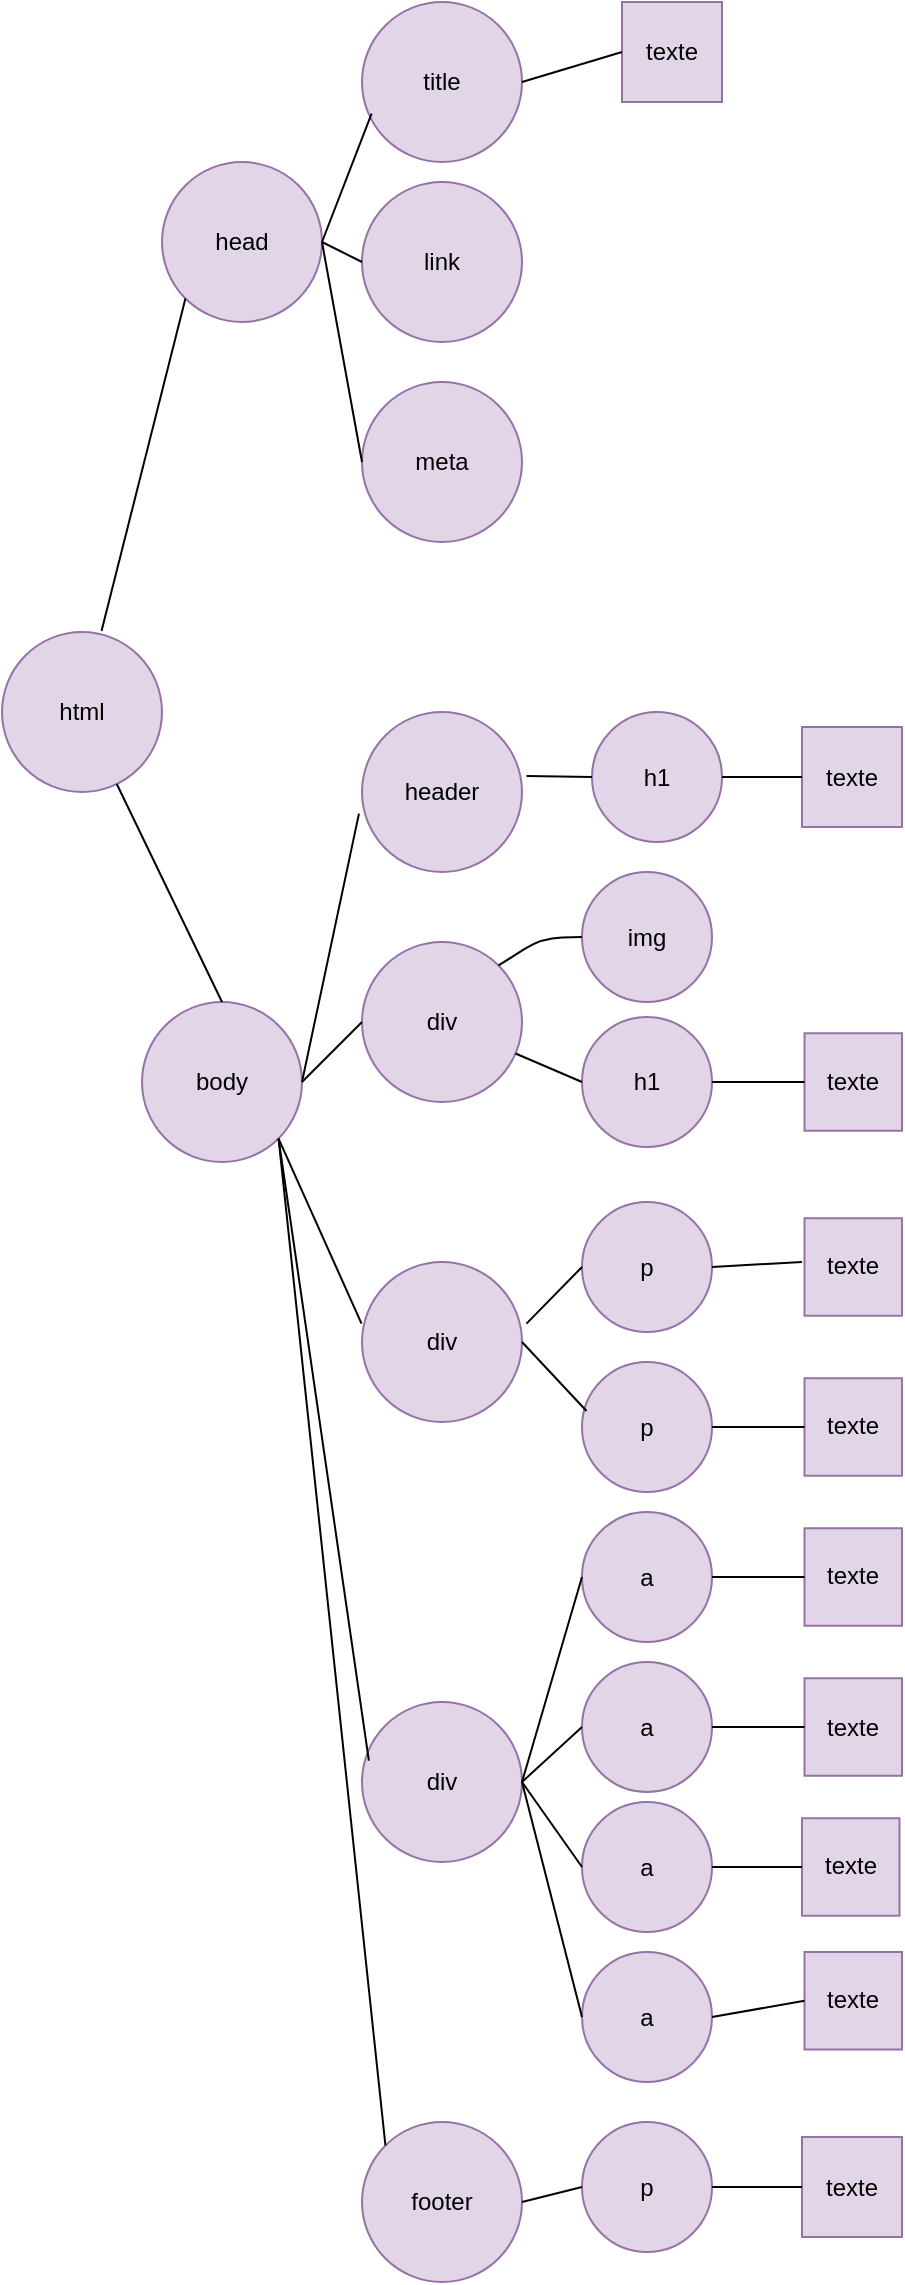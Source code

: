 <mxfile version="14.4.2"><diagram id="gYORF6ZWE_wR1nNC5yQl" name="Page-1"><mxGraphModel dx="700" dy="1030" grid="1" gridSize="10" guides="1" tooltips="1" connect="1" arrows="1" fold="1" page="1" pageScale="1" pageWidth="1100" pageHeight="850" math="0" shadow="0"><root><mxCell id="0"/><mxCell id="1" parent="0"/><mxCell id="XE9iukdoaNi7t61hyQEc-1" value="html" style="ellipse;whiteSpace=wrap;html=1;fillColor=#e1d5e7;strokeColor=#9673a6;" vertex="1" parent="1"><mxGeometry x="20" y="345" width="80" height="80" as="geometry"/></mxCell><mxCell id="XE9iukdoaNi7t61hyQEc-2" value="head" style="ellipse;whiteSpace=wrap;html=1;fillColor=#e1d5e7;strokeColor=#9673a6;" vertex="1" parent="1"><mxGeometry x="100" y="110" width="80" height="80" as="geometry"/></mxCell><mxCell id="XE9iukdoaNi7t61hyQEc-3" value="body" style="ellipse;whiteSpace=wrap;html=1;fillColor=#e1d5e7;strokeColor=#9673a6;" vertex="1" parent="1"><mxGeometry x="90" y="530" width="80" height="80" as="geometry"/></mxCell><mxCell id="XE9iukdoaNi7t61hyQEc-4" value="title" style="ellipse;whiteSpace=wrap;html=1;fillColor=#e1d5e7;strokeColor=#9673a6;" vertex="1" parent="1"><mxGeometry x="200" y="30" width="80" height="80" as="geometry"/></mxCell><mxCell id="XE9iukdoaNi7t61hyQEc-5" value="link" style="ellipse;whiteSpace=wrap;html=1;fillColor=#e1d5e7;strokeColor=#9673a6;" vertex="1" parent="1"><mxGeometry x="200" y="120" width="80" height="80" as="geometry"/></mxCell><mxCell id="XE9iukdoaNi7t61hyQEc-6" value="meta" style="ellipse;whiteSpace=wrap;html=1;fillColor=#e1d5e7;strokeColor=#9673a6;" vertex="1" parent="1"><mxGeometry x="200" y="220" width="80" height="80" as="geometry"/></mxCell><mxCell id="XE9iukdoaNi7t61hyQEc-7" value="texte" style="whiteSpace=wrap;html=1;aspect=fixed;fillColor=#e1d5e7;strokeColor=#9673a6;" vertex="1" parent="1"><mxGeometry x="330" y="30" width="50" height="50" as="geometry"/></mxCell><mxCell id="XE9iukdoaNi7t61hyQEc-8" value="header" style="ellipse;whiteSpace=wrap;html=1;fillColor=#e1d5e7;strokeColor=#9673a6;" vertex="1" parent="1"><mxGeometry x="200" y="385" width="80" height="80" as="geometry"/></mxCell><mxCell id="XE9iukdoaNi7t61hyQEc-9" value="h1" style="ellipse;whiteSpace=wrap;html=1;fillColor=#e1d5e7;strokeColor=#9673a6;" vertex="1" parent="1"><mxGeometry x="315" y="385" width="65" height="65" as="geometry"/></mxCell><mxCell id="XE9iukdoaNi7t61hyQEc-11" value="texte" style="whiteSpace=wrap;html=1;aspect=fixed;fillColor=#e1d5e7;strokeColor=#9673a6;" vertex="1" parent="1"><mxGeometry x="420" y="392.5" width="50" height="50" as="geometry"/></mxCell><mxCell id="XE9iukdoaNi7t61hyQEc-12" value="footer" style="ellipse;whiteSpace=wrap;html=1;fillColor=#e1d5e7;strokeColor=#9673a6;" vertex="1" parent="1"><mxGeometry x="200" y="1090" width="80" height="80" as="geometry"/></mxCell><mxCell id="XE9iukdoaNi7t61hyQEc-13" value="p" style="ellipse;whiteSpace=wrap;html=1;fillColor=#e1d5e7;strokeColor=#9673a6;" vertex="1" parent="1"><mxGeometry x="310" y="1090" width="65" height="65" as="geometry"/></mxCell><mxCell id="XE9iukdoaNi7t61hyQEc-15" value="texte" style="whiteSpace=wrap;html=1;aspect=fixed;fillColor=#e1d5e7;strokeColor=#9673a6;" vertex="1" parent="1"><mxGeometry x="420" y="1097.5" width="50" height="50" as="geometry"/></mxCell><mxCell id="XE9iukdoaNi7t61hyQEc-16" value="div" style="ellipse;whiteSpace=wrap;html=1;fillColor=#e1d5e7;strokeColor=#9673a6;" vertex="1" parent="1"><mxGeometry x="200" y="500" width="80" height="80" as="geometry"/></mxCell><mxCell id="XE9iukdoaNi7t61hyQEc-17" value="div" style="ellipse;whiteSpace=wrap;html=1;fillColor=#e1d5e7;strokeColor=#9673a6;" vertex="1" parent="1"><mxGeometry x="200" y="660" width="80" height="80" as="geometry"/></mxCell><mxCell id="XE9iukdoaNi7t61hyQEc-18" value="div" style="ellipse;whiteSpace=wrap;html=1;fillColor=#e1d5e7;strokeColor=#9673a6;" vertex="1" parent="1"><mxGeometry x="200" y="880" width="80" height="80" as="geometry"/></mxCell><mxCell id="XE9iukdoaNi7t61hyQEc-19" value="img" style="ellipse;whiteSpace=wrap;html=1;fillColor=#e1d5e7;strokeColor=#9673a6;" vertex="1" parent="1"><mxGeometry x="310" y="465" width="65" height="65" as="geometry"/></mxCell><mxCell id="XE9iukdoaNi7t61hyQEc-20" value="h1" style="ellipse;whiteSpace=wrap;html=1;fillColor=#e1d5e7;strokeColor=#9673a6;" vertex="1" parent="1"><mxGeometry x="310" y="537.5" width="65" height="65" as="geometry"/></mxCell><mxCell id="XE9iukdoaNi7t61hyQEc-21" value="texte" style="whiteSpace=wrap;html=1;aspect=fixed;fillColor=#e1d5e7;strokeColor=#9673a6;" vertex="1" parent="1"><mxGeometry x="421.25" y="545.63" width="48.75" height="48.75" as="geometry"/></mxCell><mxCell id="XE9iukdoaNi7t61hyQEc-22" value="p" style="ellipse;whiteSpace=wrap;html=1;fillColor=#e1d5e7;strokeColor=#9673a6;" vertex="1" parent="1"><mxGeometry x="310" y="630" width="65" height="65" as="geometry"/></mxCell><mxCell id="XE9iukdoaNi7t61hyQEc-23" value="p" style="ellipse;whiteSpace=wrap;html=1;fillColor=#e1d5e7;strokeColor=#9673a6;" vertex="1" parent="1"><mxGeometry x="310" y="710" width="65" height="65" as="geometry"/></mxCell><mxCell id="XE9iukdoaNi7t61hyQEc-24" value="texte" style="whiteSpace=wrap;html=1;aspect=fixed;fillColor=#e1d5e7;strokeColor=#9673a6;" vertex="1" parent="1"><mxGeometry x="421.25" y="638.12" width="48.75" height="48.75" as="geometry"/></mxCell><mxCell id="XE9iukdoaNi7t61hyQEc-25" value="texte" style="whiteSpace=wrap;html=1;aspect=fixed;fillColor=#e1d5e7;strokeColor=#9673a6;" vertex="1" parent="1"><mxGeometry x="421.25" y="718.12" width="48.75" height="48.75" as="geometry"/></mxCell><mxCell id="XE9iukdoaNi7t61hyQEc-26" value="a" style="ellipse;whiteSpace=wrap;html=1;fillColor=#e1d5e7;strokeColor=#9673a6;" vertex="1" parent="1"><mxGeometry x="310" y="785" width="65" height="65" as="geometry"/></mxCell><mxCell id="XE9iukdoaNi7t61hyQEc-27" value="a" style="ellipse;whiteSpace=wrap;html=1;fillColor=#e1d5e7;strokeColor=#9673a6;" vertex="1" parent="1"><mxGeometry x="310" y="860" width="65" height="65" as="geometry"/></mxCell><mxCell id="XE9iukdoaNi7t61hyQEc-28" value="a" style="ellipse;whiteSpace=wrap;html=1;fillColor=#e1d5e7;strokeColor=#9673a6;" vertex="1" parent="1"><mxGeometry x="310" y="930" width="65" height="65" as="geometry"/></mxCell><mxCell id="XE9iukdoaNi7t61hyQEc-29" value="a" style="ellipse;whiteSpace=wrap;html=1;fillColor=#e1d5e7;strokeColor=#9673a6;" vertex="1" parent="1"><mxGeometry x="310" y="1005" width="65" height="65" as="geometry"/></mxCell><mxCell id="XE9iukdoaNi7t61hyQEc-30" value="texte" style="whiteSpace=wrap;html=1;aspect=fixed;fillColor=#e1d5e7;strokeColor=#9673a6;" vertex="1" parent="1"><mxGeometry x="421.25" y="793.12" width="48.75" height="48.75" as="geometry"/></mxCell><mxCell id="XE9iukdoaNi7t61hyQEc-31" value="texte" style="whiteSpace=wrap;html=1;aspect=fixed;fillColor=#e1d5e7;strokeColor=#9673a6;" vertex="1" parent="1"><mxGeometry x="421.25" y="868.13" width="48.75" height="48.75" as="geometry"/></mxCell><mxCell id="XE9iukdoaNi7t61hyQEc-32" value="texte" style="whiteSpace=wrap;html=1;aspect=fixed;fillColor=#e1d5e7;strokeColor=#9673a6;" vertex="1" parent="1"><mxGeometry x="420" y="938.12" width="48.75" height="48.75" as="geometry"/></mxCell><mxCell id="XE9iukdoaNi7t61hyQEc-33" value="texte" style="whiteSpace=wrap;html=1;aspect=fixed;fillColor=#e1d5e7;strokeColor=#9673a6;" vertex="1" parent="1"><mxGeometry x="421.25" y="1005" width="48.75" height="48.75" as="geometry"/></mxCell><mxCell id="XE9iukdoaNi7t61hyQEc-34" value="" style="endArrow=none;html=1;exitX=0.06;exitY=0.697;exitDx=0;exitDy=0;exitPerimeter=0;" edge="1" parent="1" source="XE9iukdoaNi7t61hyQEc-4"><mxGeometry width="50" height="50" relative="1" as="geometry"><mxPoint x="130" y="420" as="sourcePoint"/><mxPoint x="180" y="150" as="targetPoint"/></mxGeometry></mxCell><mxCell id="XE9iukdoaNi7t61hyQEc-35" value="" style="endArrow=none;html=1;entryX=1;entryY=0.5;entryDx=0;entryDy=0;exitX=0;exitY=0.5;exitDx=0;exitDy=0;" edge="1" parent="1" source="XE9iukdoaNi7t61hyQEc-5" target="XE9iukdoaNi7t61hyQEc-2"><mxGeometry width="50" height="50" relative="1" as="geometry"><mxPoint x="214.8" y="95.76" as="sourcePoint"/><mxPoint x="193.52" y="150.8" as="targetPoint"/></mxGeometry></mxCell><mxCell id="XE9iukdoaNi7t61hyQEc-36" value="" style="endArrow=none;html=1;exitX=0;exitY=0.5;exitDx=0;exitDy=0;entryX=1;entryY=0.5;entryDx=0;entryDy=0;" edge="1" parent="1" source="XE9iukdoaNi7t61hyQEc-6" target="XE9iukdoaNi7t61hyQEc-2"><mxGeometry width="50" height="50" relative="1" as="geometry"><mxPoint x="224.8" y="105.76" as="sourcePoint"/><mxPoint x="203.52" y="160.8" as="targetPoint"/></mxGeometry></mxCell><mxCell id="XE9iukdoaNi7t61hyQEc-37" value="" style="endArrow=none;html=1;exitX=1;exitY=0.5;exitDx=0;exitDy=0;entryX=0;entryY=0.5;entryDx=0;entryDy=0;" edge="1" parent="1" source="XE9iukdoaNi7t61hyQEc-4" target="XE9iukdoaNi7t61hyQEc-7"><mxGeometry width="50" height="50" relative="1" as="geometry"><mxPoint x="280" y="120" as="sourcePoint"/><mxPoint x="330" y="70" as="targetPoint"/></mxGeometry></mxCell><mxCell id="XE9iukdoaNi7t61hyQEc-38" value="" style="endArrow=none;html=1;entryX=0;entryY=1;entryDx=0;entryDy=0;exitX=0.622;exitY=-0.006;exitDx=0;exitDy=0;exitPerimeter=0;" edge="1" parent="1" source="XE9iukdoaNi7t61hyQEc-1" target="XE9iukdoaNi7t61hyQEc-2"><mxGeometry width="50" height="50" relative="1" as="geometry"><mxPoint x="130" y="550" as="sourcePoint"/><mxPoint x="180" y="500" as="targetPoint"/></mxGeometry></mxCell><mxCell id="XE9iukdoaNi7t61hyQEc-40" value="" style="endArrow=none;html=1;entryX=0.5;entryY=0;entryDx=0;entryDy=0;" edge="1" parent="1" source="XE9iukdoaNi7t61hyQEc-1" target="XE9iukdoaNi7t61hyQEc-3"><mxGeometry width="50" height="50" relative="1" as="geometry"><mxPoint x="110" y="395" as="sourcePoint"/><mxPoint x="210" y="435" as="targetPoint"/></mxGeometry></mxCell><mxCell id="XE9iukdoaNi7t61hyQEc-41" value="" style="endArrow=none;html=1;entryX=-0.019;entryY=0.635;entryDx=0;entryDy=0;exitX=1;exitY=0.5;exitDx=0;exitDy=0;entryPerimeter=0;" edge="1" parent="1" source="XE9iukdoaNi7t61hyQEc-3" target="XE9iukdoaNi7t61hyQEc-8"><mxGeometry width="50" height="50" relative="1" as="geometry"><mxPoint x="120" y="405" as="sourcePoint"/><mxPoint x="220" y="445" as="targetPoint"/></mxGeometry></mxCell><mxCell id="XE9iukdoaNi7t61hyQEc-42" value="" style="endArrow=none;html=1;entryX=0;entryY=0.5;entryDx=0;entryDy=0;exitX=1;exitY=0.5;exitDx=0;exitDy=0;" edge="1" parent="1" source="XE9iukdoaNi7t61hyQEc-3" target="XE9iukdoaNi7t61hyQEc-16"><mxGeometry width="50" height="50" relative="1" as="geometry"><mxPoint x="130" y="415" as="sourcePoint"/><mxPoint x="230" y="455" as="targetPoint"/></mxGeometry></mxCell><mxCell id="XE9iukdoaNi7t61hyQEc-43" value="" style="endArrow=none;html=1;entryX=-0.003;entryY=0.385;entryDx=0;entryDy=0;exitX=1;exitY=1;exitDx=0;exitDy=0;entryPerimeter=0;" edge="1" parent="1" source="XE9iukdoaNi7t61hyQEc-3" target="XE9iukdoaNi7t61hyQEc-17"><mxGeometry width="50" height="50" relative="1" as="geometry"><mxPoint x="140" y="425" as="sourcePoint"/><mxPoint x="240" y="465" as="targetPoint"/></mxGeometry></mxCell><mxCell id="XE9iukdoaNi7t61hyQEc-44" value="" style="endArrow=none;html=1;entryX=0.043;entryY=0.366;entryDx=0;entryDy=0;exitX=1;exitY=1;exitDx=0;exitDy=0;entryPerimeter=0;" edge="1" parent="1" source="XE9iukdoaNi7t61hyQEc-3" target="XE9iukdoaNi7t61hyQEc-18"><mxGeometry width="50" height="50" relative="1" as="geometry"><mxPoint x="150" y="435" as="sourcePoint"/><mxPoint x="250" y="475" as="targetPoint"/></mxGeometry></mxCell><mxCell id="XE9iukdoaNi7t61hyQEc-45" value="" style="endArrow=none;html=1;entryX=0;entryY=0;entryDx=0;entryDy=0;exitX=1;exitY=1;exitDx=0;exitDy=0;" edge="1" parent="1" source="XE9iukdoaNi7t61hyQEc-3" target="XE9iukdoaNi7t61hyQEc-12"><mxGeometry width="50" height="50" relative="1" as="geometry"><mxPoint x="160" y="445" as="sourcePoint"/><mxPoint x="260" y="485" as="targetPoint"/></mxGeometry></mxCell><mxCell id="XE9iukdoaNi7t61hyQEc-46" value="" style="endArrow=none;html=1;entryX=0;entryY=0.5;entryDx=0;entryDy=0;exitX=1.028;exitY=0.4;exitDx=0;exitDy=0;exitPerimeter=0;" edge="1" parent="1" source="XE9iukdoaNi7t61hyQEc-8" target="XE9iukdoaNi7t61hyQEc-9"><mxGeometry width="50" height="50" relative="1" as="geometry"><mxPoint x="280" y="400" as="sourcePoint"/><mxPoint x="330" y="350" as="targetPoint"/></mxGeometry></mxCell><mxCell id="XE9iukdoaNi7t61hyQEc-47" value="" style="endArrow=none;html=1;exitX=1;exitY=0;exitDx=0;exitDy=0;entryX=0;entryY=0.5;entryDx=0;entryDy=0;" edge="1" parent="1" source="XE9iukdoaNi7t61hyQEc-16" target="XE9iukdoaNi7t61hyQEc-19"><mxGeometry width="50" height="50" relative="1" as="geometry"><mxPoint x="292.24" y="427" as="sourcePoint"/><mxPoint x="325" y="428" as="targetPoint"/><Array as="points"><mxPoint x="290" y="498"/></Array></mxGeometry></mxCell><mxCell id="XE9iukdoaNi7t61hyQEc-49" value="" style="endArrow=none;html=1;entryX=0;entryY=0.5;entryDx=0;entryDy=0;" edge="1" parent="1" source="XE9iukdoaNi7t61hyQEc-16" target="XE9iukdoaNi7t61hyQEc-20"><mxGeometry width="50" height="50" relative="1" as="geometry"><mxPoint x="260" y="590" as="sourcePoint"/><mxPoint x="310" y="540" as="targetPoint"/></mxGeometry></mxCell><mxCell id="XE9iukdoaNi7t61hyQEc-50" value="" style="endArrow=none;html=1;entryX=0;entryY=0.5;entryDx=0;entryDy=0;exitX=1;exitY=0.5;exitDx=0;exitDy=0;" edge="1" parent="1" source="XE9iukdoaNi7t61hyQEc-20" target="XE9iukdoaNi7t61hyQEc-21"><mxGeometry width="50" height="50" relative="1" as="geometry"><mxPoint x="302.24" y="437" as="sourcePoint"/><mxPoint x="335" y="437.5" as="targetPoint"/></mxGeometry></mxCell><mxCell id="XE9iukdoaNi7t61hyQEc-51" value="" style="endArrow=none;html=1;entryX=0;entryY=0.5;entryDx=0;entryDy=0;exitX=1;exitY=0.5;exitDx=0;exitDy=0;" edge="1" parent="1" source="XE9iukdoaNi7t61hyQEc-9" target="XE9iukdoaNi7t61hyQEc-11"><mxGeometry width="50" height="50" relative="1" as="geometry"><mxPoint x="312.24" y="447" as="sourcePoint"/><mxPoint x="345" y="447.5" as="targetPoint"/></mxGeometry></mxCell><mxCell id="XE9iukdoaNi7t61hyQEc-52" value="" style="endArrow=none;html=1;exitX=1;exitY=0.5;exitDx=0;exitDy=0;" edge="1" parent="1" source="XE9iukdoaNi7t61hyQEc-22"><mxGeometry width="50" height="50" relative="1" as="geometry"><mxPoint x="370" y="710" as="sourcePoint"/><mxPoint x="420" y="660" as="targetPoint"/></mxGeometry></mxCell><mxCell id="XE9iukdoaNi7t61hyQEc-53" value="" style="endArrow=none;html=1;entryX=0;entryY=0.5;entryDx=0;entryDy=0;exitX=1;exitY=0.5;exitDx=0;exitDy=0;" edge="1" parent="1" source="XE9iukdoaNi7t61hyQEc-23" target="XE9iukdoaNi7t61hyQEc-25"><mxGeometry width="50" height="50" relative="1" as="geometry"><mxPoint x="322.24" y="457" as="sourcePoint"/><mxPoint x="355" y="457.5" as="targetPoint"/></mxGeometry></mxCell><mxCell id="XE9iukdoaNi7t61hyQEc-54" value="" style="endArrow=none;html=1;entryX=0;entryY=0.5;entryDx=0;entryDy=0;exitX=1.028;exitY=0.385;exitDx=0;exitDy=0;exitPerimeter=0;" edge="1" parent="1" source="XE9iukdoaNi7t61hyQEc-17" target="XE9iukdoaNi7t61hyQEc-22"><mxGeometry width="50" height="50" relative="1" as="geometry"><mxPoint x="270" y="730" as="sourcePoint"/><mxPoint x="320" y="680" as="targetPoint"/></mxGeometry></mxCell><mxCell id="XE9iukdoaNi7t61hyQEc-55" value="" style="endArrow=none;html=1;entryX=1;entryY=0.5;entryDx=0;entryDy=0;exitX=0.035;exitY=0.377;exitDx=0;exitDy=0;exitPerimeter=0;" edge="1" parent="1" source="XE9iukdoaNi7t61hyQEc-23" target="XE9iukdoaNi7t61hyQEc-17"><mxGeometry width="50" height="50" relative="1" as="geometry"><mxPoint x="270" y="750" as="sourcePoint"/><mxPoint x="320" y="700" as="targetPoint"/></mxGeometry></mxCell><mxCell id="XE9iukdoaNi7t61hyQEc-56" value="" style="endArrow=none;html=1;entryX=0;entryY=0.5;entryDx=0;entryDy=0;exitX=1;exitY=0.5;exitDx=0;exitDy=0;" edge="1" parent="1" source="XE9iukdoaNi7t61hyQEc-18" target="XE9iukdoaNi7t61hyQEc-26"><mxGeometry width="50" height="50" relative="1" as="geometry"><mxPoint x="230" y="860" as="sourcePoint"/><mxPoint x="280" y="810" as="targetPoint"/></mxGeometry></mxCell><mxCell id="XE9iukdoaNi7t61hyQEc-57" value="" style="endArrow=none;html=1;exitX=1;exitY=0.5;exitDx=0;exitDy=0;entryX=0;entryY=0.5;entryDx=0;entryDy=0;" edge="1" parent="1" source="XE9iukdoaNi7t61hyQEc-18" target="XE9iukdoaNi7t61hyQEc-27"><mxGeometry width="50" height="50" relative="1" as="geometry"><mxPoint x="270" y="970" as="sourcePoint"/><mxPoint x="320" y="920" as="targetPoint"/></mxGeometry></mxCell><mxCell id="XE9iukdoaNi7t61hyQEc-58" value="" style="endArrow=none;html=1;exitX=1;exitY=0.5;exitDx=0;exitDy=0;entryX=0;entryY=0.5;entryDx=0;entryDy=0;" edge="1" parent="1" source="XE9iukdoaNi7t61hyQEc-18" target="XE9iukdoaNi7t61hyQEc-28"><mxGeometry width="50" height="50" relative="1" as="geometry"><mxPoint x="280" y="1000" as="sourcePoint"/><mxPoint x="330" y="950" as="targetPoint"/></mxGeometry></mxCell><mxCell id="XE9iukdoaNi7t61hyQEc-59" value="" style="endArrow=none;html=1;entryX=1;entryY=0.5;entryDx=0;entryDy=0;exitX=0;exitY=0.5;exitDx=0;exitDy=0;" edge="1" parent="1" source="XE9iukdoaNi7t61hyQEc-29" target="XE9iukdoaNi7t61hyQEc-18"><mxGeometry width="50" height="50" relative="1" as="geometry"><mxPoint x="250" y="1040" as="sourcePoint"/><mxPoint x="300" y="990" as="targetPoint"/></mxGeometry></mxCell><mxCell id="XE9iukdoaNi7t61hyQEc-60" value="" style="endArrow=none;html=1;entryX=0;entryY=0.5;entryDx=0;entryDy=0;exitX=1;exitY=0.5;exitDx=0;exitDy=0;" edge="1" parent="1" source="XE9iukdoaNi7t61hyQEc-12" target="XE9iukdoaNi7t61hyQEc-13"><mxGeometry width="50" height="50" relative="1" as="geometry"><mxPoint x="270" y="1160" as="sourcePoint"/><mxPoint x="320" y="1110" as="targetPoint"/></mxGeometry></mxCell><mxCell id="XE9iukdoaNi7t61hyQEc-61" value="" style="endArrow=none;html=1;exitX=1;exitY=0.5;exitDx=0;exitDy=0;entryX=0;entryY=0.5;entryDx=0;entryDy=0;entryPerimeter=0;" edge="1" parent="1" source="XE9iukdoaNi7t61hyQEc-26" target="XE9iukdoaNi7t61hyQEc-30"><mxGeometry width="50" height="50" relative="1" as="geometry"><mxPoint x="370" y="860" as="sourcePoint"/><mxPoint x="420" y="810" as="targetPoint"/></mxGeometry></mxCell><mxCell id="XE9iukdoaNi7t61hyQEc-62" value="" style="endArrow=none;html=1;exitX=1;exitY=0.5;exitDx=0;exitDy=0;entryX=0;entryY=0.5;entryDx=0;entryDy=0;" edge="1" parent="1" source="XE9iukdoaNi7t61hyQEc-27" target="XE9iukdoaNi7t61hyQEc-31"><mxGeometry width="50" height="50" relative="1" as="geometry"><mxPoint x="385" y="827.5" as="sourcePoint"/><mxPoint x="430" y="827.505" as="targetPoint"/></mxGeometry></mxCell><mxCell id="XE9iukdoaNi7t61hyQEc-64" value="" style="endArrow=none;html=1;exitX=1;exitY=0.5;exitDx=0;exitDy=0;entryX=0;entryY=0.5;entryDx=0;entryDy=0;" edge="1" parent="1" source="XE9iukdoaNi7t61hyQEc-28" target="XE9iukdoaNi7t61hyQEc-32"><mxGeometry width="50" height="50" relative="1" as="geometry"><mxPoint x="395" y="837.5" as="sourcePoint"/><mxPoint x="440" y="837.505" as="targetPoint"/></mxGeometry></mxCell><mxCell id="XE9iukdoaNi7t61hyQEc-65" value="" style="endArrow=none;html=1;exitX=1;exitY=0.5;exitDx=0;exitDy=0;entryX=0;entryY=0.5;entryDx=0;entryDy=0;" edge="1" parent="1" source="XE9iukdoaNi7t61hyQEc-29" target="XE9iukdoaNi7t61hyQEc-33"><mxGeometry width="50" height="50" relative="1" as="geometry"><mxPoint x="405" y="847.5" as="sourcePoint"/><mxPoint x="450" y="847.505" as="targetPoint"/></mxGeometry></mxCell><mxCell id="XE9iukdoaNi7t61hyQEc-66" value="" style="endArrow=none;html=1;exitX=1;exitY=0.5;exitDx=0;exitDy=0;entryX=0;entryY=0.5;entryDx=0;entryDy=0;" edge="1" parent="1" source="XE9iukdoaNi7t61hyQEc-13" target="XE9iukdoaNi7t61hyQEc-15"><mxGeometry width="50" height="50" relative="1" as="geometry"><mxPoint x="415" y="857.5" as="sourcePoint"/><mxPoint x="460" y="857.505" as="targetPoint"/></mxGeometry></mxCell></root></mxGraphModel></diagram></mxfile>